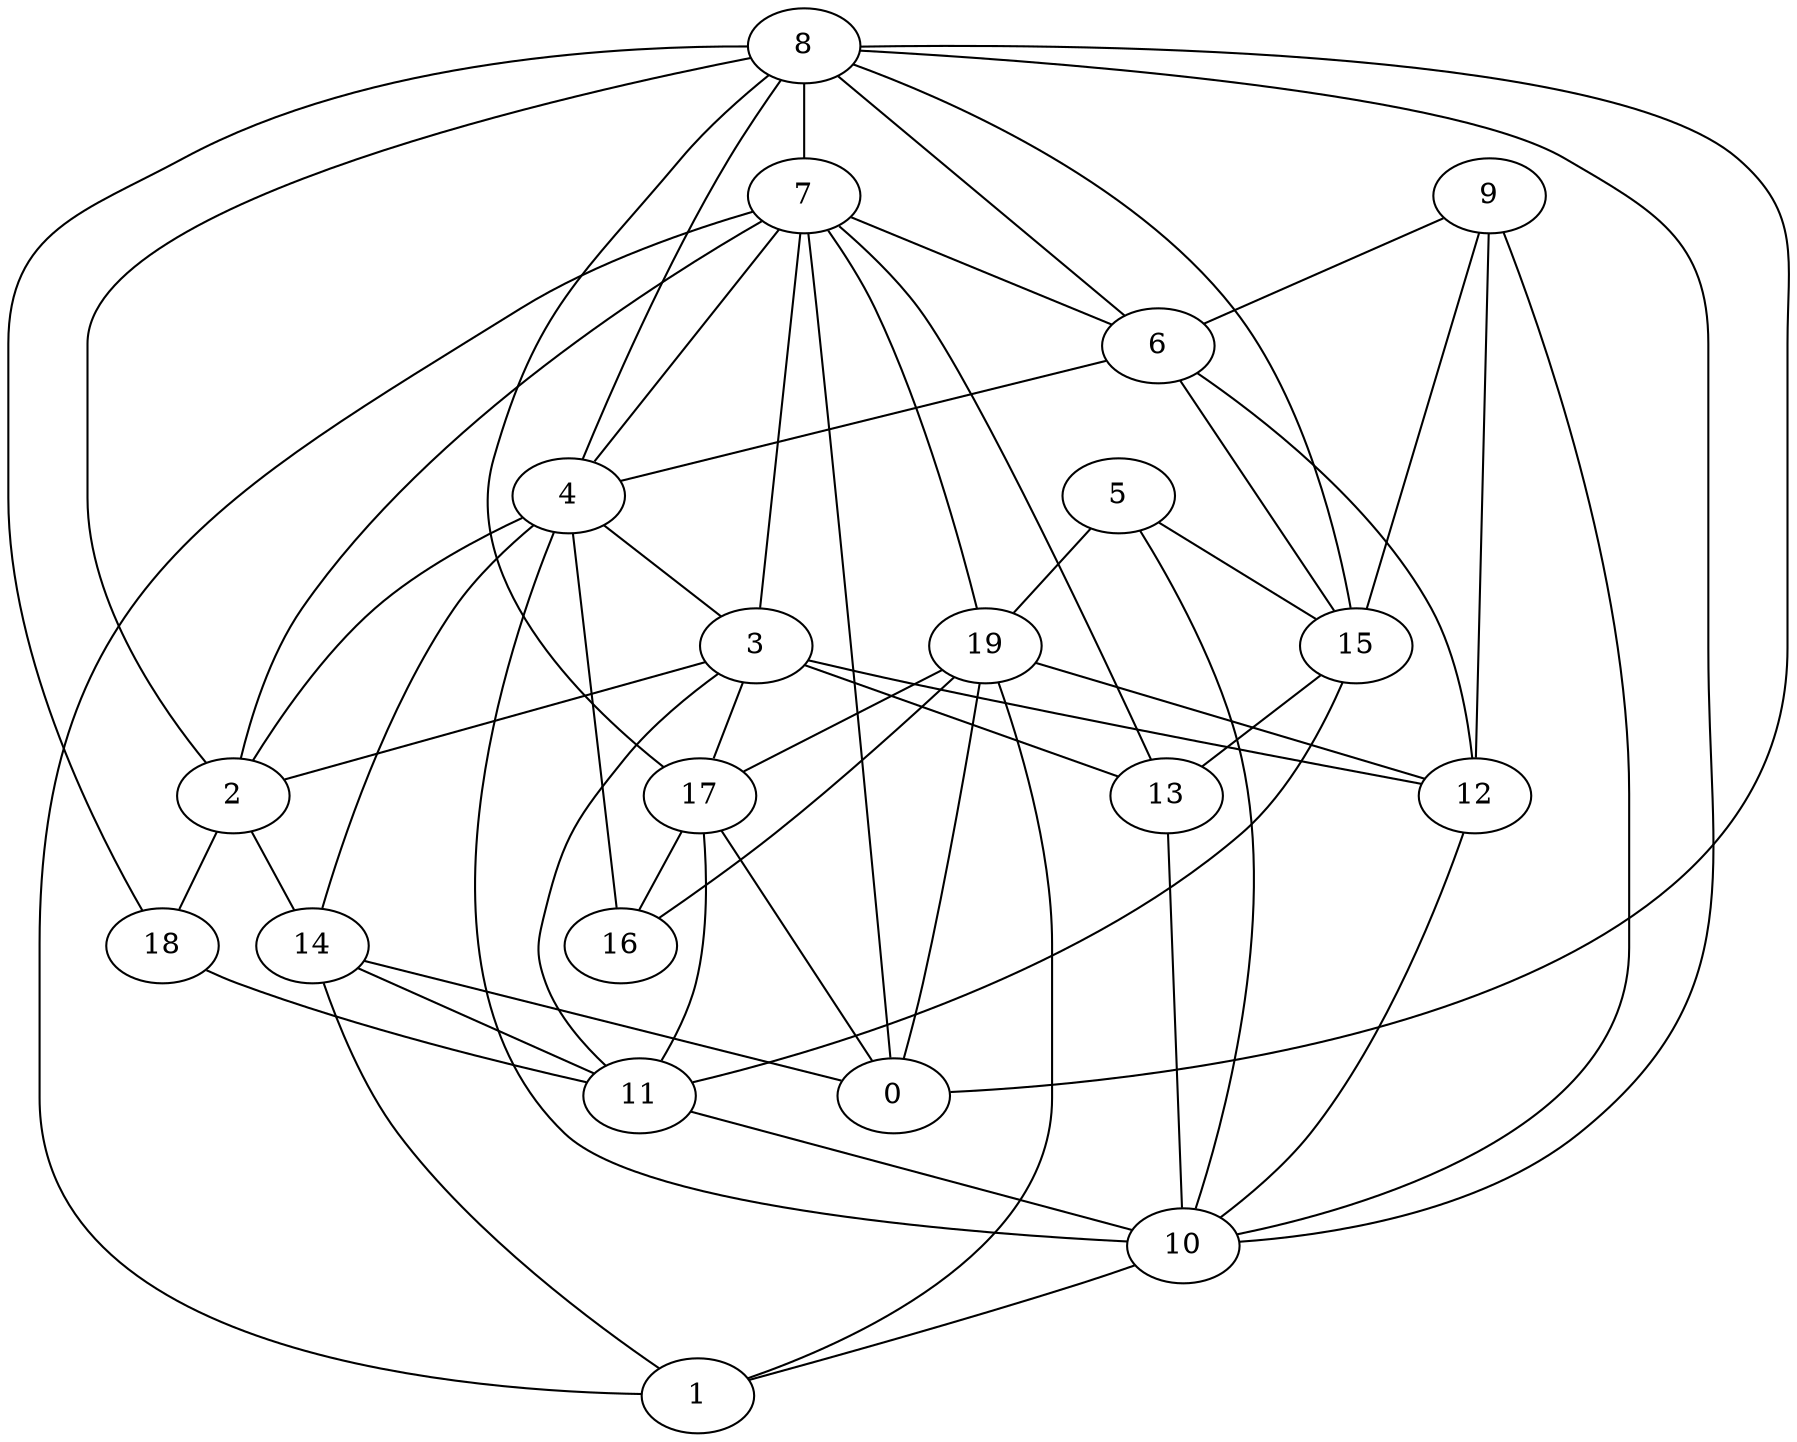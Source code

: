 digraph GG_graph {

subgraph G_graph {
edge [color = black]
"14" -> "0" [dir = none]
"14" -> "11" [dir = none]
"14" -> "1" [dir = none]
"10" -> "1" [dir = none]
"8" -> "6" [dir = none]
"8" -> "18" [dir = none]
"8" -> "0" [dir = none]
"8" -> "10" [dir = none]
"8" -> "15" [dir = none]
"8" -> "7" [dir = none]
"8" -> "17" [dir = none]
"8" -> "2" [dir = none]
"8" -> "4" [dir = none]
"5" -> "19" [dir = none]
"5" -> "10" [dir = none]
"5" -> "15" [dir = none]
"3" -> "2" [dir = none]
"3" -> "17" [dir = none]
"3" -> "13" [dir = none]
"3" -> "11" [dir = none]
"3" -> "12" [dir = none]
"18" -> "11" [dir = none]
"11" -> "10" [dir = none]
"9" -> "6" [dir = none]
"9" -> "10" [dir = none]
"9" -> "15" [dir = none]
"9" -> "12" [dir = none]
"15" -> "13" [dir = none]
"15" -> "11" [dir = none]
"13" -> "10" [dir = none]
"17" -> "0" [dir = none]
"17" -> "16" [dir = none]
"17" -> "11" [dir = none]
"7" -> "4" [dir = none]
"7" -> "19" [dir = none]
"7" -> "2" [dir = none]
"7" -> "6" [dir = none]
"7" -> "3" [dir = none]
"7" -> "1" [dir = none]
"7" -> "13" [dir = none]
"7" -> "0" [dir = none]
"12" -> "10" [dir = none]
"2" -> "18" [dir = none]
"2" -> "14" [dir = none]
"4" -> "2" [dir = none]
"4" -> "16" [dir = none]
"4" -> "3" [dir = none]
"4" -> "10" [dir = none]
"4" -> "14" [dir = none]
"19" -> "16" [dir = none]
"19" -> "1" [dir = none]
"19" -> "12" [dir = none]
"19" -> "0" [dir = none]
"19" -> "17" [dir = none]
"6" -> "15" [dir = none]
"6" -> "12" [dir = none]
"6" -> "4" [dir = none]
}

}
